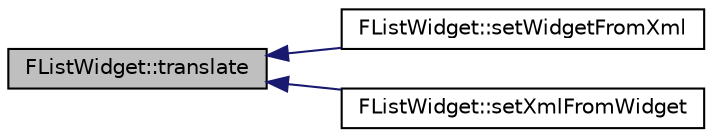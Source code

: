 digraph "FListWidget::translate"
{
 // INTERACTIVE_SVG=YES
  edge [fontname="Helvetica",fontsize="10",labelfontname="Helvetica",labelfontsize="10"];
  node [fontname="Helvetica",fontsize="10",shape=record];
  rankdir="LR";
  Node72 [label="FListWidget::translate",height=0.2,width=0.4,color="black", fillcolor="grey75", style="filled", fontcolor="black"];
  Node72 -> Node73 [dir="back",color="midnightblue",fontsize="10",style="solid",fontname="Helvetica"];
  Node73 [label="FListWidget::setWidgetFromXml",height=0.2,width=0.4,color="black", fillcolor="white", style="filled",URL="$class_f_list_widget.html#ac9bc1c75b6e519155a7af03ce7c4287a"];
  Node72 -> Node74 [dir="back",color="midnightblue",fontsize="10",style="solid",fontname="Helvetica"];
  Node74 [label="FListWidget::setXmlFromWidget",height=0.2,width=0.4,color="black", fillcolor="white", style="filled",URL="$class_f_list_widget.html#a07ae9914e884c8e37a6e3ca40f59c1b9"];
}
